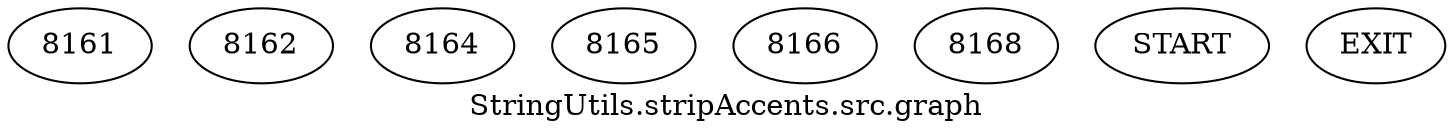 /* --------------------------------------------------- */
/* Generated by Dr. Garbage Control Flow Graph Factory */
/* http://www.drgarbage.com                            */
/* Version: 4.5.0.201508311741                         */
/* Retrieved on: 2020-01-06 16:10:43.392               */
/* --------------------------------------------------- */
digraph "StringUtils.stripAccents.src.graph" {
 graph [label="StringUtils.stripAccents.src.graph"];
 2 [label="8161" ]
 3 [label="8162" ]
 4 [label="8164" ]
 5 [label="8165" ]
 6 [label="8166" ]
 7 [label="8168" ]
 8 [label="START" ]
 9 [label="EXIT" ]
 8  2
 2  3
 2  4
 4  5
 5  6
 6  7
 3  9
 7  9
}
